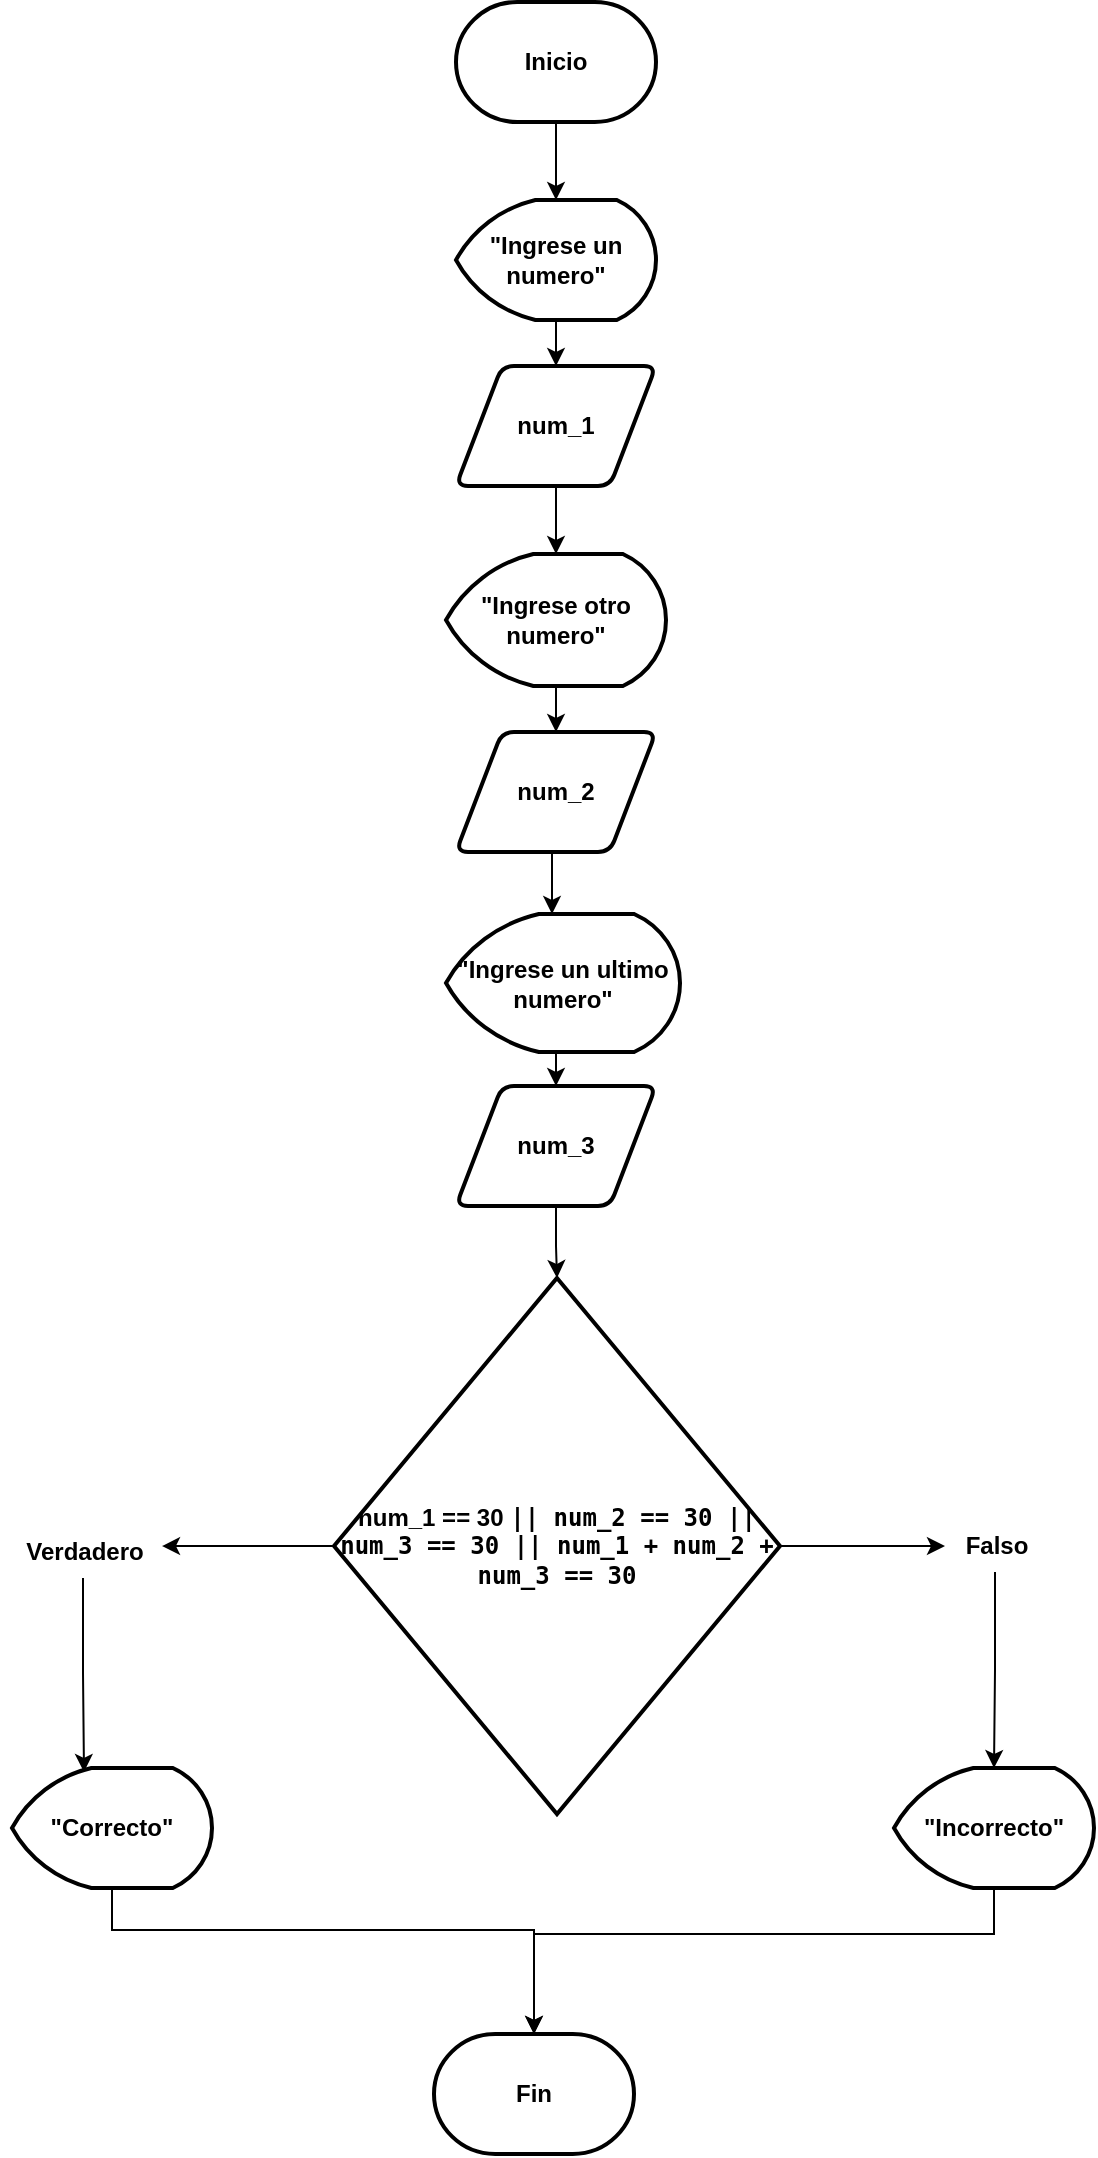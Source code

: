 <mxfile version="24.7.12">
  <diagram name="Page-1" id="h4_Mky4FrEX7Kz2BjzY8">
    <mxGraphModel dx="1658" dy="862" grid="0" gridSize="10" guides="1" tooltips="1" connect="1" arrows="1" fold="1" page="1" pageScale="1" pageWidth="850" pageHeight="1100" math="0" shadow="0">
      <root>
        <mxCell id="0" />
        <mxCell id="1" parent="0" />
        <mxCell id="oiPsNOQHZqU4zMWIyk1--1" value="&lt;b&gt;Inicio&lt;/b&gt;" style="strokeWidth=2;html=1;shape=mxgraph.flowchart.terminator;whiteSpace=wrap;" vertex="1" parent="1">
          <mxGeometry x="375" y="17" width="100" height="60" as="geometry" />
        </mxCell>
        <mxCell id="oiPsNOQHZqU4zMWIyk1--2" value="&lt;b&gt;Fin&lt;/b&gt;" style="strokeWidth=2;html=1;shape=mxgraph.flowchart.terminator;whiteSpace=wrap;" vertex="1" parent="1">
          <mxGeometry x="364" y="1033" width="100" height="60" as="geometry" />
        </mxCell>
        <mxCell id="oiPsNOQHZqU4zMWIyk1--15" style="edgeStyle=orthogonalEdgeStyle;rounded=0;orthogonalLoop=1;jettySize=auto;html=1;exitX=0.5;exitY=1;exitDx=0;exitDy=0;exitPerimeter=0;entryX=0.5;entryY=0;entryDx=0;entryDy=0;" edge="1" parent="1" source="oiPsNOQHZqU4zMWIyk1--3" target="oiPsNOQHZqU4zMWIyk1--8">
          <mxGeometry relative="1" as="geometry" />
        </mxCell>
        <mxCell id="oiPsNOQHZqU4zMWIyk1--3" value="&lt;b&gt;&quot;Ingrese un numero&quot;&lt;/b&gt;" style="strokeWidth=2;html=1;shape=mxgraph.flowchart.display;whiteSpace=wrap;" vertex="1" parent="1">
          <mxGeometry x="375" y="116" width="100" height="60" as="geometry" />
        </mxCell>
        <mxCell id="oiPsNOQHZqU4zMWIyk1--17" style="edgeStyle=orthogonalEdgeStyle;rounded=0;orthogonalLoop=1;jettySize=auto;html=1;exitX=0.5;exitY=1;exitDx=0;exitDy=0;exitPerimeter=0;" edge="1" parent="1" source="oiPsNOQHZqU4zMWIyk1--4" target="oiPsNOQHZqU4zMWIyk1--9">
          <mxGeometry relative="1" as="geometry" />
        </mxCell>
        <mxCell id="oiPsNOQHZqU4zMWIyk1--4" value="&lt;b&gt;&quot;Ingrese otro numero&quot;&lt;/b&gt;" style="strokeWidth=2;html=1;shape=mxgraph.flowchart.display;whiteSpace=wrap;" vertex="1" parent="1">
          <mxGeometry x="370" y="293" width="110" height="66" as="geometry" />
        </mxCell>
        <mxCell id="oiPsNOQHZqU4zMWIyk1--19" style="edgeStyle=orthogonalEdgeStyle;rounded=0;orthogonalLoop=1;jettySize=auto;html=1;exitX=0.5;exitY=1;exitDx=0;exitDy=0;exitPerimeter=0;entryX=0.5;entryY=0;entryDx=0;entryDy=0;" edge="1" parent="1" source="oiPsNOQHZqU4zMWIyk1--5" target="oiPsNOQHZqU4zMWIyk1--10">
          <mxGeometry relative="1" as="geometry" />
        </mxCell>
        <mxCell id="oiPsNOQHZqU4zMWIyk1--5" value="&lt;b&gt;&quot;Ingrese un ultimo numero&quot;&lt;/b&gt;" style="strokeWidth=2;html=1;shape=mxgraph.flowchart.display;whiteSpace=wrap;" vertex="1" parent="1">
          <mxGeometry x="370" y="473" width="117" height="69" as="geometry" />
        </mxCell>
        <mxCell id="oiPsNOQHZqU4zMWIyk1--6" value="&lt;b&gt;&quot;Incorrecto&quot;&lt;/b&gt;" style="strokeWidth=2;html=1;shape=mxgraph.flowchart.display;whiteSpace=wrap;" vertex="1" parent="1">
          <mxGeometry x="594" y="900" width="100" height="60" as="geometry" />
        </mxCell>
        <mxCell id="oiPsNOQHZqU4zMWIyk1--25" style="edgeStyle=orthogonalEdgeStyle;rounded=0;orthogonalLoop=1;jettySize=auto;html=1;" edge="1" parent="1" source="oiPsNOQHZqU4zMWIyk1--7" target="oiPsNOQHZqU4zMWIyk1--2">
          <mxGeometry relative="1" as="geometry">
            <Array as="points">
              <mxPoint x="203" y="981" />
              <mxPoint x="414" y="981" />
            </Array>
          </mxGeometry>
        </mxCell>
        <mxCell id="oiPsNOQHZqU4zMWIyk1--7" value="&lt;b&gt;&quot;Correcto&quot;&lt;/b&gt;" style="strokeWidth=2;html=1;shape=mxgraph.flowchart.display;whiteSpace=wrap;" vertex="1" parent="1">
          <mxGeometry x="153" y="900" width="100" height="60" as="geometry" />
        </mxCell>
        <mxCell id="oiPsNOQHZqU4zMWIyk1--8" value="&lt;b&gt;num_1&lt;/b&gt;" style="shape=parallelogram;html=1;strokeWidth=2;perimeter=parallelogramPerimeter;whiteSpace=wrap;rounded=1;arcSize=12;size=0.23;" vertex="1" parent="1">
          <mxGeometry x="375" y="199" width="100" height="60" as="geometry" />
        </mxCell>
        <mxCell id="oiPsNOQHZqU4zMWIyk1--9" value="&lt;b&gt;num_2&lt;/b&gt;" style="shape=parallelogram;html=1;strokeWidth=2;perimeter=parallelogramPerimeter;whiteSpace=wrap;rounded=1;arcSize=12;size=0.23;" vertex="1" parent="1">
          <mxGeometry x="375" y="382" width="100" height="60" as="geometry" />
        </mxCell>
        <mxCell id="oiPsNOQHZqU4zMWIyk1--10" value="&lt;b&gt;num_3&lt;/b&gt;" style="shape=parallelogram;html=1;strokeWidth=2;perimeter=parallelogramPerimeter;whiteSpace=wrap;rounded=1;arcSize=12;size=0.23;" vertex="1" parent="1">
          <mxGeometry x="375" y="559" width="100" height="60" as="geometry" />
        </mxCell>
        <mxCell id="oiPsNOQHZqU4zMWIyk1--22" style="edgeStyle=orthogonalEdgeStyle;rounded=0;orthogonalLoop=1;jettySize=auto;html=1;exitX=1;exitY=0.5;exitDx=0;exitDy=0;exitPerimeter=0;" edge="1" parent="1" source="oiPsNOQHZqU4zMWIyk1--11" target="oiPsNOQHZqU4zMWIyk1--12">
          <mxGeometry relative="1" as="geometry" />
        </mxCell>
        <mxCell id="oiPsNOQHZqU4zMWIyk1--11" value="&lt;b&gt;num_1 == 30 &lt;code&gt;|&lt;/code&gt;&lt;code&gt;| num_2 == 30 &lt;/code&gt;&lt;code&gt;|&lt;/code&gt;&lt;code&gt;| num_3 == 30 &lt;/code&gt;&lt;code&gt;|&lt;/code&gt;&lt;code&gt;| num_1 + num_2 + num_3 == 30&lt;/code&gt;&lt;/b&gt; " style="strokeWidth=2;html=1;shape=mxgraph.flowchart.decision;whiteSpace=wrap;" vertex="1" parent="1">
          <mxGeometry x="314" y="655" width="223" height="268" as="geometry" />
        </mxCell>
        <mxCell id="oiPsNOQHZqU4zMWIyk1--12" value="&lt;b&gt;Falso&lt;/b&gt;" style="text;html=1;align=center;verticalAlign=middle;resizable=0;points=[];autosize=1;strokeColor=none;fillColor=none;" vertex="1" parent="1">
          <mxGeometry x="619.5" y="776" width="50" height="26" as="geometry" />
        </mxCell>
        <mxCell id="oiPsNOQHZqU4zMWIyk1--13" value="&lt;b&gt;Verdadero&lt;/b&gt;" style="text;html=1;align=center;verticalAlign=middle;resizable=0;points=[];autosize=1;strokeColor=none;fillColor=none;" vertex="1" parent="1">
          <mxGeometry x="147" y="779" width="83" height="26" as="geometry" />
        </mxCell>
        <mxCell id="oiPsNOQHZqU4zMWIyk1--14" style="edgeStyle=orthogonalEdgeStyle;rounded=0;orthogonalLoop=1;jettySize=auto;html=1;entryX=0.5;entryY=0;entryDx=0;entryDy=0;entryPerimeter=0;" edge="1" parent="1" source="oiPsNOQHZqU4zMWIyk1--1" target="oiPsNOQHZqU4zMWIyk1--3">
          <mxGeometry relative="1" as="geometry" />
        </mxCell>
        <mxCell id="oiPsNOQHZqU4zMWIyk1--16" style="edgeStyle=orthogonalEdgeStyle;rounded=0;orthogonalLoop=1;jettySize=auto;html=1;entryX=0.5;entryY=0;entryDx=0;entryDy=0;entryPerimeter=0;" edge="1" parent="1" source="oiPsNOQHZqU4zMWIyk1--8" target="oiPsNOQHZqU4zMWIyk1--4">
          <mxGeometry relative="1" as="geometry" />
        </mxCell>
        <mxCell id="oiPsNOQHZqU4zMWIyk1--18" style="edgeStyle=orthogonalEdgeStyle;rounded=0;orthogonalLoop=1;jettySize=auto;html=1;exitX=0.5;exitY=1;exitDx=0;exitDy=0;entryX=0.453;entryY=0;entryDx=0;entryDy=0;entryPerimeter=0;" edge="1" parent="1" source="oiPsNOQHZqU4zMWIyk1--9" target="oiPsNOQHZqU4zMWIyk1--5">
          <mxGeometry relative="1" as="geometry" />
        </mxCell>
        <mxCell id="oiPsNOQHZqU4zMWIyk1--20" style="edgeStyle=orthogonalEdgeStyle;rounded=0;orthogonalLoop=1;jettySize=auto;html=1;entryX=0.5;entryY=0;entryDx=0;entryDy=0;entryPerimeter=0;" edge="1" parent="1" source="oiPsNOQHZqU4zMWIyk1--10" target="oiPsNOQHZqU4zMWIyk1--11">
          <mxGeometry relative="1" as="geometry" />
        </mxCell>
        <mxCell id="oiPsNOQHZqU4zMWIyk1--21" style="edgeStyle=orthogonalEdgeStyle;rounded=0;orthogonalLoop=1;jettySize=auto;html=1;exitX=0;exitY=0.5;exitDx=0;exitDy=0;exitPerimeter=0;entryX=0.976;entryY=0.385;entryDx=0;entryDy=0;entryPerimeter=0;" edge="1" parent="1" source="oiPsNOQHZqU4zMWIyk1--11" target="oiPsNOQHZqU4zMWIyk1--13">
          <mxGeometry relative="1" as="geometry" />
        </mxCell>
        <mxCell id="oiPsNOQHZqU4zMWIyk1--23" style="edgeStyle=orthogonalEdgeStyle;rounded=0;orthogonalLoop=1;jettySize=auto;html=1;entryX=0.36;entryY=0.033;entryDx=0;entryDy=0;entryPerimeter=0;" edge="1" parent="1" source="oiPsNOQHZqU4zMWIyk1--13" target="oiPsNOQHZqU4zMWIyk1--7">
          <mxGeometry relative="1" as="geometry" />
        </mxCell>
        <mxCell id="oiPsNOQHZqU4zMWIyk1--24" style="edgeStyle=orthogonalEdgeStyle;rounded=0;orthogonalLoop=1;jettySize=auto;html=1;entryX=0.5;entryY=0;entryDx=0;entryDy=0;entryPerimeter=0;" edge="1" parent="1" source="oiPsNOQHZqU4zMWIyk1--12" target="oiPsNOQHZqU4zMWIyk1--6">
          <mxGeometry relative="1" as="geometry" />
        </mxCell>
        <mxCell id="oiPsNOQHZqU4zMWIyk1--26" style="edgeStyle=orthogonalEdgeStyle;rounded=0;orthogonalLoop=1;jettySize=auto;html=1;entryX=0.5;entryY=0;entryDx=0;entryDy=0;entryPerimeter=0;" edge="1" parent="1" source="oiPsNOQHZqU4zMWIyk1--6" target="oiPsNOQHZqU4zMWIyk1--2">
          <mxGeometry relative="1" as="geometry">
            <Array as="points">
              <mxPoint x="644" y="983" />
              <mxPoint x="414" y="983" />
            </Array>
          </mxGeometry>
        </mxCell>
      </root>
    </mxGraphModel>
  </diagram>
</mxfile>
